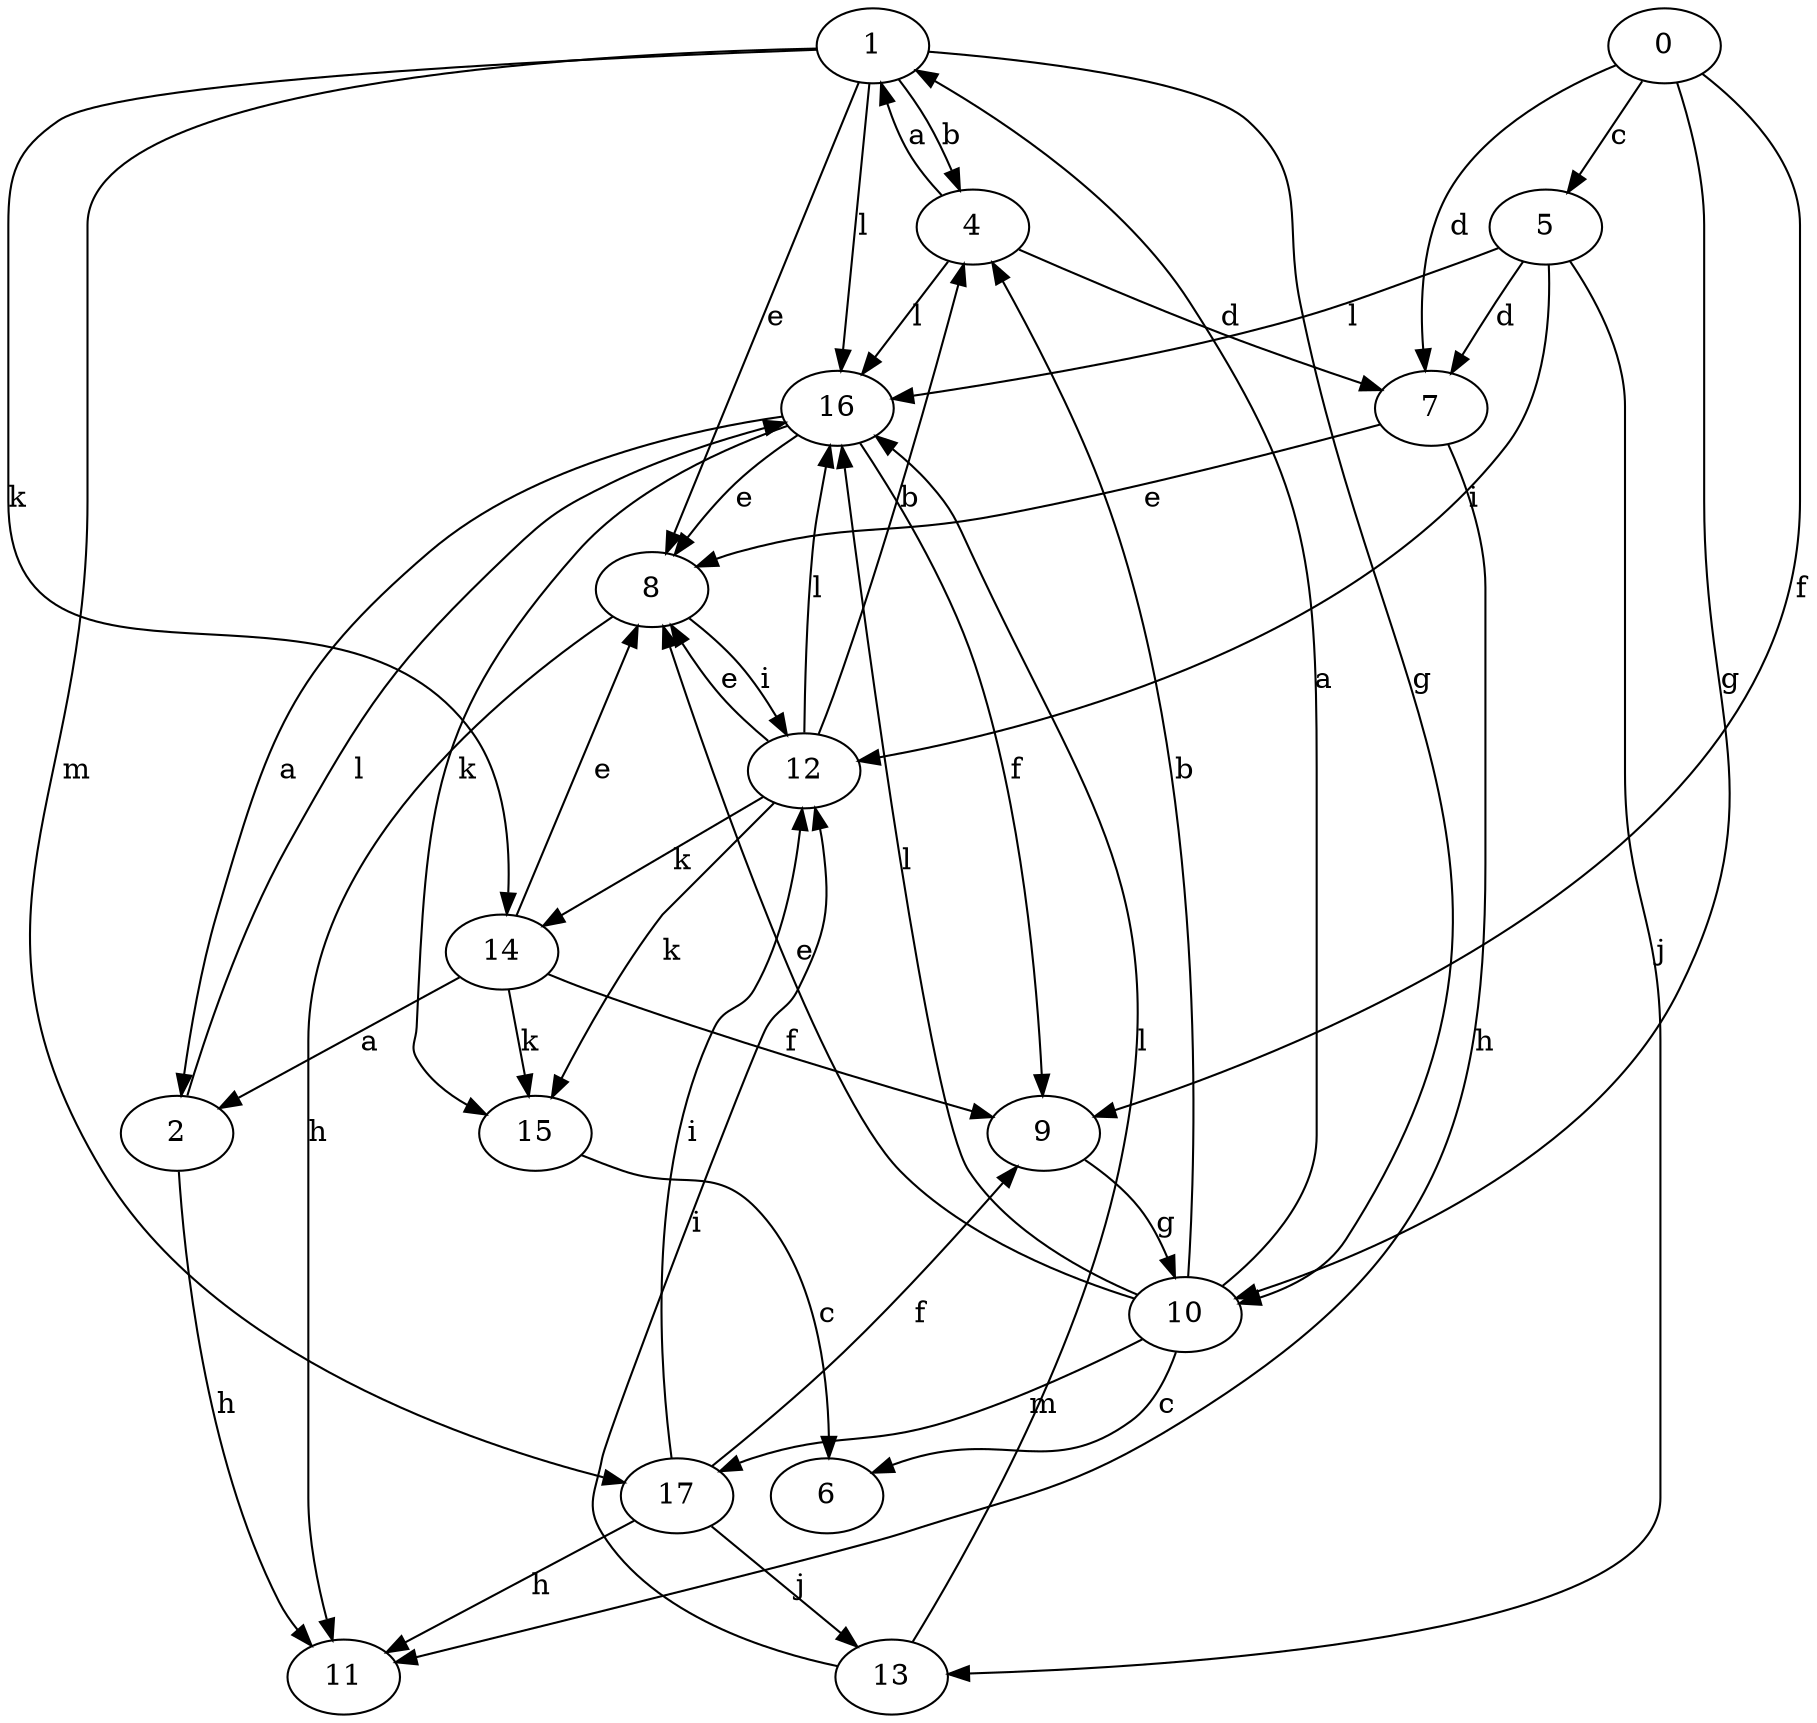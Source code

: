 strict digraph  {
1;
2;
4;
5;
6;
7;
8;
9;
10;
11;
12;
13;
0;
14;
15;
16;
17;
1 -> 4  [label=b];
1 -> 8  [label=e];
1 -> 10  [label=g];
1 -> 14  [label=k];
1 -> 16  [label=l];
1 -> 17  [label=m];
2 -> 11  [label=h];
2 -> 16  [label=l];
4 -> 1  [label=a];
4 -> 7  [label=d];
4 -> 16  [label=l];
5 -> 7  [label=d];
5 -> 12  [label=i];
5 -> 13  [label=j];
5 -> 16  [label=l];
7 -> 8  [label=e];
7 -> 11  [label=h];
8 -> 11  [label=h];
8 -> 12  [label=i];
9 -> 10  [label=g];
10 -> 1  [label=a];
10 -> 4  [label=b];
10 -> 6  [label=c];
10 -> 8  [label=e];
10 -> 16  [label=l];
10 -> 17  [label=m];
12 -> 4  [label=b];
12 -> 8  [label=e];
12 -> 14  [label=k];
12 -> 15  [label=k];
12 -> 16  [label=l];
13 -> 12  [label=i];
13 -> 16  [label=l];
0 -> 5  [label=c];
0 -> 7  [label=d];
0 -> 9  [label=f];
0 -> 10  [label=g];
14 -> 2  [label=a];
14 -> 8  [label=e];
14 -> 9  [label=f];
14 -> 15  [label=k];
15 -> 6  [label=c];
16 -> 2  [label=a];
16 -> 8  [label=e];
16 -> 9  [label=f];
16 -> 15  [label=k];
17 -> 9  [label=f];
17 -> 11  [label=h];
17 -> 12  [label=i];
17 -> 13  [label=j];
}
